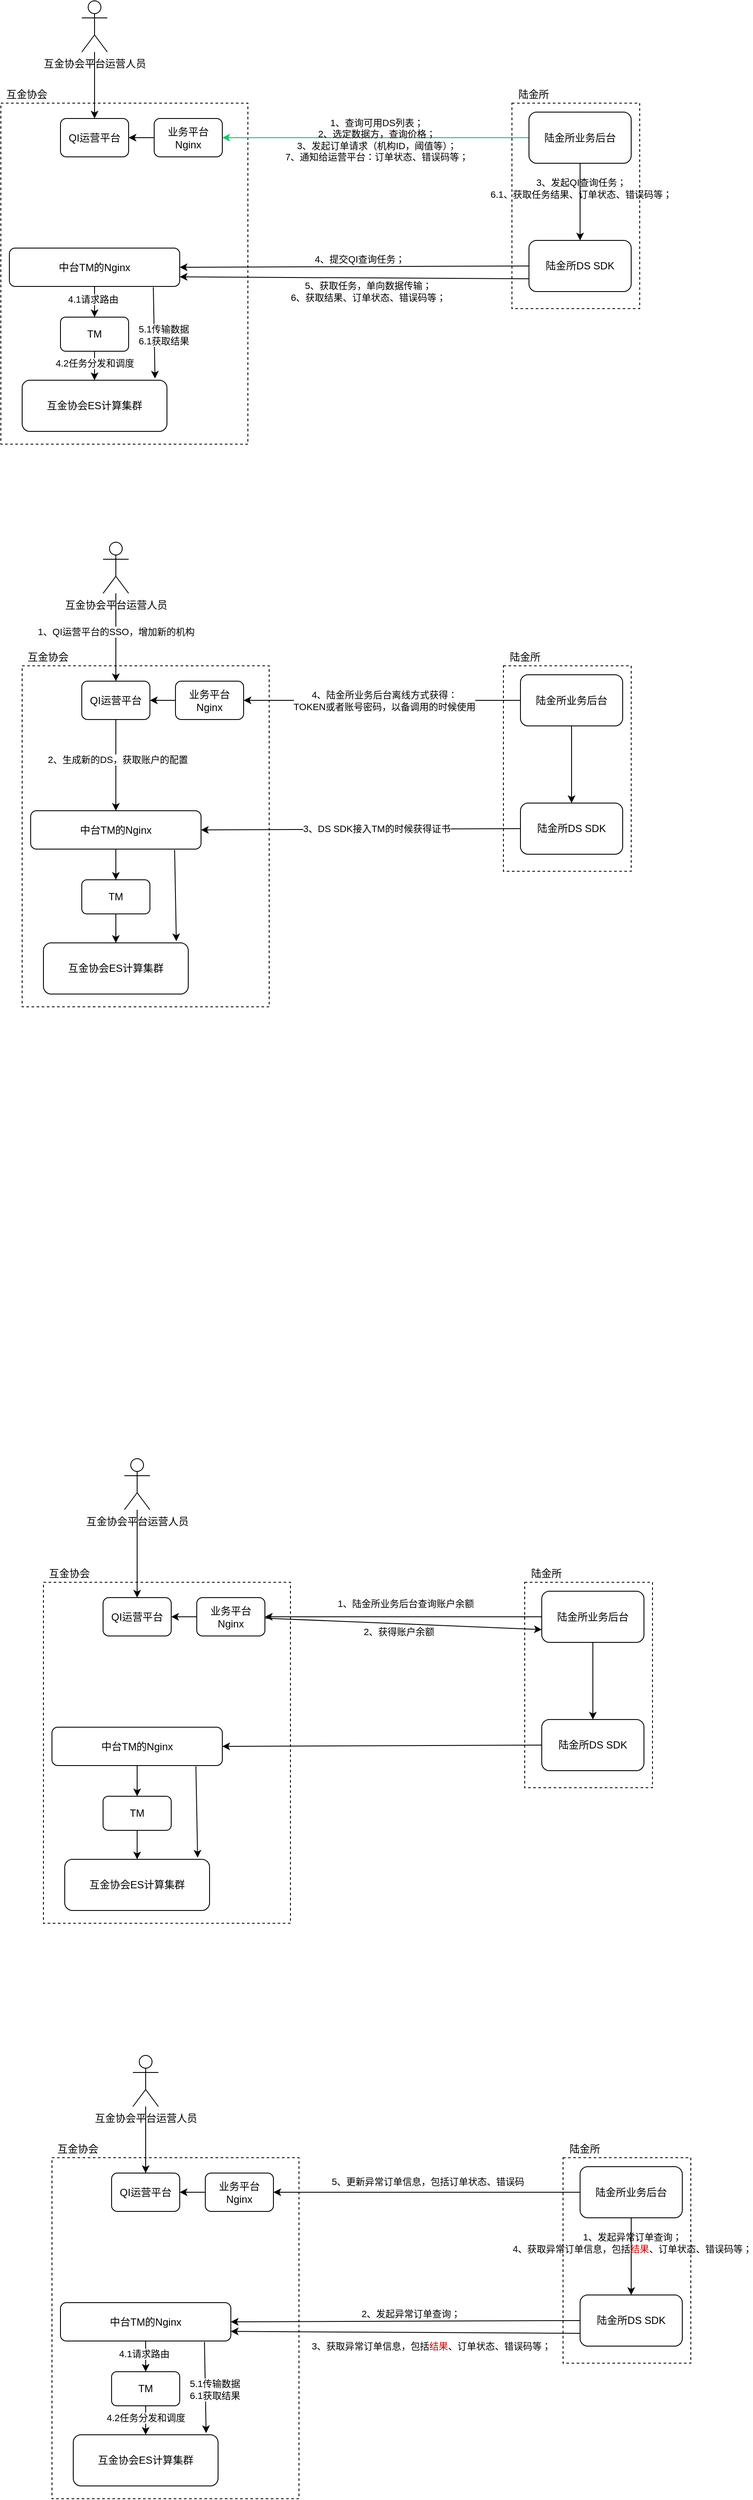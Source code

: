 <mxfile version="14.2.7" type="github">
  <diagram id="n4bqpxJSWs9qwXVAG9Ya" name="Page-1">
    <mxGraphModel dx="1178" dy="706" grid="1" gridSize="10" guides="1" tooltips="1" connect="1" arrows="1" fold="1" page="1" pageScale="1" pageWidth="827" pageHeight="1169" math="0" shadow="0">
      <root>
        <mxCell id="0" />
        <mxCell id="1" parent="0" />
        <mxCell id="Snnj0pEvWsJ41YhR_awT-1" value="" style="rounded=0;whiteSpace=wrap;html=1;dashed=1;strokeWidth=1;shadow=0;glass=0;sketch=0;labelBorderColor=none;" parent="1" vertex="1">
          <mxGeometry x="850" y="460" width="150" height="241" as="geometry" />
        </mxCell>
        <mxCell id="Snnj0pEvWsJ41YhR_awT-2" value="" style="rounded=0;whiteSpace=wrap;html=1;dashed=1;strokeWidth=1;shadow=0;glass=0;sketch=0;labelBorderColor=none;" parent="1" vertex="1">
          <mxGeometry x="250" y="460" width="290" height="400" as="geometry" />
        </mxCell>
        <mxCell id="Snnj0pEvWsJ41YhR_awT-5" value="QI运营平台" style="rounded=1;whiteSpace=wrap;html=1;" parent="1" vertex="1">
          <mxGeometry x="320" y="478" width="80" height="45" as="geometry" />
        </mxCell>
        <mxCell id="Snnj0pEvWsJ41YhR_awT-6" value="" style="edgeStyle=orthogonalEdgeStyle;rounded=0;orthogonalLoop=1;jettySize=auto;html=1;" parent="1" source="Snnj0pEvWsJ41YhR_awT-7" target="Snnj0pEvWsJ41YhR_awT-5" edge="1">
          <mxGeometry relative="1" as="geometry" />
        </mxCell>
        <mxCell id="Snnj0pEvWsJ41YhR_awT-7" value="互金协会平台运营人员" style="shape=umlActor;verticalLabelPosition=bottom;verticalAlign=top;html=1;outlineConnect=0;" parent="1" vertex="1">
          <mxGeometry x="345" y="340" width="30" height="60" as="geometry" />
        </mxCell>
        <mxCell id="Snnj0pEvWsJ41YhR_awT-8" value="互金协会ES计算集群" style="rounded=1;whiteSpace=wrap;html=1;" parent="1" vertex="1">
          <mxGeometry x="275" y="785" width="170" height="60" as="geometry" />
        </mxCell>
        <mxCell id="Snnj0pEvWsJ41YhR_awT-9" value="" style="edgeStyle=orthogonalEdgeStyle;rounded=0;orthogonalLoop=1;jettySize=auto;html=1;" parent="1" source="Snnj0pEvWsJ41YhR_awT-11" target="Snnj0pEvWsJ41YhR_awT-8" edge="1">
          <mxGeometry relative="1" as="geometry" />
        </mxCell>
        <mxCell id="Snnj0pEvWsJ41YhR_awT-10" value="4.2任务分发和调度" style="edgeLabel;html=1;align=center;verticalAlign=middle;resizable=0;points=[];" parent="Snnj0pEvWsJ41YhR_awT-9" vertex="1" connectable="0">
          <mxGeometry x="0.574" y="1" relative="1" as="geometry">
            <mxPoint x="-1" y="-10" as="offset" />
          </mxGeometry>
        </mxCell>
        <mxCell id="Snnj0pEvWsJ41YhR_awT-11" value="TM" style="rounded=1;whiteSpace=wrap;html=1;" parent="1" vertex="1">
          <mxGeometry x="320" y="711" width="80" height="40" as="geometry" />
        </mxCell>
        <mxCell id="Snnj0pEvWsJ41YhR_awT-12" value="陆金所DS SDK" style="rounded=1;whiteSpace=wrap;html=1;" parent="1" vertex="1">
          <mxGeometry x="870" y="621" width="120" height="60" as="geometry" />
        </mxCell>
        <mxCell id="Snnj0pEvWsJ41YhR_awT-13" value="&lt;font color=&quot;#000000&quot;&gt;陆金所&lt;/font&gt;" style="text;html=1;align=center;verticalAlign=middle;resizable=0;points=[];autosize=1;fontColor=#EA6B66;" parent="1" vertex="1">
          <mxGeometry x="850" y="440" width="50" height="20" as="geometry" />
        </mxCell>
        <mxCell id="Snnj0pEvWsJ41YhR_awT-14" value="&lt;font color=&quot;#000000&quot;&gt;互金协会&lt;/font&gt;" style="text;html=1;align=center;verticalAlign=middle;resizable=0;points=[];autosize=1;fontColor=#EA6B66;" parent="1" vertex="1">
          <mxGeometry x="250" y="440" width="60" height="20" as="geometry" />
        </mxCell>
        <mxCell id="Snnj0pEvWsJ41YhR_awT-15" value="" style="edgeStyle=orthogonalEdgeStyle;rounded=0;orthogonalLoop=1;jettySize=auto;html=1;" parent="1" source="Snnj0pEvWsJ41YhR_awT-17" target="Snnj0pEvWsJ41YhR_awT-11" edge="1">
          <mxGeometry relative="1" as="geometry" />
        </mxCell>
        <mxCell id="Snnj0pEvWsJ41YhR_awT-16" value="4.1请求路由" style="edgeLabel;html=1;align=center;verticalAlign=middle;resizable=0;points=[];" parent="Snnj0pEvWsJ41YhR_awT-15" vertex="1" connectable="0">
          <mxGeometry x="0.407" y="-2" relative="1" as="geometry">
            <mxPoint y="-8" as="offset" />
          </mxGeometry>
        </mxCell>
        <mxCell id="Snnj0pEvWsJ41YhR_awT-17" value="中台TM的Nginx" style="rounded=1;whiteSpace=wrap;html=1;" parent="1" vertex="1">
          <mxGeometry x="260" y="630" width="200" height="45" as="geometry" />
        </mxCell>
        <mxCell id="Snnj0pEvWsJ41YhR_awT-18" value="" style="endArrow=classic;html=1;exitX=0;exitY=0.5;exitDx=0;exitDy=0;entryX=1;entryY=0.5;entryDx=0;entryDy=0;" parent="1" source="Snnj0pEvWsJ41YhR_awT-12" target="Snnj0pEvWsJ41YhR_awT-17" edge="1">
          <mxGeometry width="50" height="50" relative="1" as="geometry">
            <mxPoint x="390" y="830" as="sourcePoint" />
            <mxPoint x="440" y="780" as="targetPoint" />
          </mxGeometry>
        </mxCell>
        <mxCell id="Snnj0pEvWsJ41YhR_awT-19" value="4、提交QI查询任务；" style="edgeLabel;html=1;align=center;verticalAlign=middle;resizable=0;points=[];" parent="Snnj0pEvWsJ41YhR_awT-18" vertex="1" connectable="0">
          <mxGeometry x="-0.027" y="-3" relative="1" as="geometry">
            <mxPoint y="-6" as="offset" />
          </mxGeometry>
        </mxCell>
        <mxCell id="Snnj0pEvWsJ41YhR_awT-20" value="" style="endArrow=classic;html=1;exitX=0.845;exitY=1.022;exitDx=0;exitDy=0;exitPerimeter=0;" parent="1" source="Snnj0pEvWsJ41YhR_awT-17" edge="1">
          <mxGeometry width="50" height="50" relative="1" as="geometry">
            <mxPoint x="390" y="810" as="sourcePoint" />
            <mxPoint x="431" y="783" as="targetPoint" />
          </mxGeometry>
        </mxCell>
        <mxCell id="Snnj0pEvWsJ41YhR_awT-21" value="5.1传输数据&lt;br&gt;6.1获取结果" style="edgeLabel;html=1;align=center;verticalAlign=middle;resizable=0;points=[];" parent="Snnj0pEvWsJ41YhR_awT-20" vertex="1" connectable="0">
          <mxGeometry x="0.035" relative="1" as="geometry">
            <mxPoint x="11" as="offset" />
          </mxGeometry>
        </mxCell>
        <mxCell id="Snnj0pEvWsJ41YhR_awT-22" value="" style="endArrow=classic;html=1;entryX=1;entryY=0.75;entryDx=0;entryDy=0;exitX=0;exitY=0.75;exitDx=0;exitDy=0;" parent="1" source="Snnj0pEvWsJ41YhR_awT-12" target="Snnj0pEvWsJ41YhR_awT-17" edge="1">
          <mxGeometry width="50" height="50" relative="1" as="geometry">
            <mxPoint x="390" y="830" as="sourcePoint" />
            <mxPoint x="440" y="780" as="targetPoint" />
          </mxGeometry>
        </mxCell>
        <mxCell id="Snnj0pEvWsJ41YhR_awT-23" value="&lt;div&gt;&lt;span style=&quot;font-size: 11px&quot;&gt;5、获取任务，单向数据传输；&lt;/span&gt;&lt;/div&gt;&lt;div&gt;&lt;span style=&quot;font-size: 11px&quot;&gt;6、获取结果、订单状态、错误码等；&lt;/span&gt;&lt;/div&gt;" style="edgeLabel;html=1;align=center;verticalAlign=middle;resizable=0;points=[];labelBackgroundColor=none;" parent="Snnj0pEvWsJ41YhR_awT-22" vertex="1" connectable="0">
          <mxGeometry x="-0.076" relative="1" as="geometry">
            <mxPoint y="16" as="offset" />
          </mxGeometry>
        </mxCell>
        <mxCell id="Snnj0pEvWsJ41YhR_awT-24" value="业务平台Nginx" style="rounded=1;whiteSpace=wrap;html=1;" parent="1" vertex="1">
          <mxGeometry x="430" y="478" width="80" height="45" as="geometry" />
        </mxCell>
        <mxCell id="Snnj0pEvWsJ41YhR_awT-25" value="" style="endArrow=classic;html=1;exitX=0;exitY=0.5;exitDx=0;exitDy=0;entryX=1;entryY=0.5;entryDx=0;entryDy=0;strokeColor=#00CC66;" parent="1" source="Snnj0pEvWsJ41YhR_awT-30" target="Snnj0pEvWsJ41YhR_awT-24" edge="1">
          <mxGeometry width="50" height="50" relative="1" as="geometry">
            <mxPoint x="390" y="640" as="sourcePoint" />
            <mxPoint x="440" y="590" as="targetPoint" />
          </mxGeometry>
        </mxCell>
        <mxCell id="Snnj0pEvWsJ41YhR_awT-26" value="1、查询可用DS列表；&lt;br&gt;2、选定数据方，查询价格；&lt;br&gt;3、发起订单请求（机构ID，阈值等）；&lt;br&gt;7、通知给运营平台：订单状态、错误码等；" style="edgeLabel;html=1;align=center;verticalAlign=middle;resizable=0;points=[];labelBackgroundColor=none;" parent="Snnj0pEvWsJ41YhR_awT-25" vertex="1" connectable="0">
          <mxGeometry x="0.113" y="2" relative="1" as="geometry">
            <mxPoint x="21" as="offset" />
          </mxGeometry>
        </mxCell>
        <mxCell id="Snnj0pEvWsJ41YhR_awT-27" value="" style="endArrow=classic;html=1;exitX=0;exitY=0.5;exitDx=0;exitDy=0;entryX=1;entryY=0.5;entryDx=0;entryDy=0;" parent="1" source="Snnj0pEvWsJ41YhR_awT-24" target="Snnj0pEvWsJ41YhR_awT-5" edge="1">
          <mxGeometry width="50" height="50" relative="1" as="geometry">
            <mxPoint x="390" y="640" as="sourcePoint" />
            <mxPoint x="440" y="590" as="targetPoint" />
          </mxGeometry>
        </mxCell>
        <mxCell id="Snnj0pEvWsJ41YhR_awT-28" value="" style="edgeStyle=orthogonalEdgeStyle;rounded=0;orthogonalLoop=1;jettySize=auto;html=1;" parent="1" source="Snnj0pEvWsJ41YhR_awT-30" target="Snnj0pEvWsJ41YhR_awT-12" edge="1">
          <mxGeometry relative="1" as="geometry" />
        </mxCell>
        <mxCell id="Snnj0pEvWsJ41YhR_awT-29" value="3、发起QI查询任务；&lt;br&gt;6.1、获取任务结果、订单状态、错误码等；" style="edgeLabel;html=1;align=center;verticalAlign=middle;resizable=0;points=[];labelBackgroundColor=none;" parent="Snnj0pEvWsJ41YhR_awT-28" vertex="1" connectable="0">
          <mxGeometry x="-0.364" y="1" relative="1" as="geometry">
            <mxPoint as="offset" />
          </mxGeometry>
        </mxCell>
        <mxCell id="Snnj0pEvWsJ41YhR_awT-30" value="陆金所业务后台" style="rounded=1;whiteSpace=wrap;html=1;" parent="1" vertex="1">
          <mxGeometry x="870" y="470.5" width="120" height="60" as="geometry" />
        </mxCell>
        <mxCell id="Snnj0pEvWsJ41YhR_awT-31" value="" style="rounded=0;whiteSpace=wrap;html=1;dashed=1;strokeWidth=1;shadow=0;glass=0;sketch=0;labelBorderColor=none;" parent="1" vertex="1">
          <mxGeometry x="840" y="1120" width="150" height="241" as="geometry" />
        </mxCell>
        <mxCell id="Snnj0pEvWsJ41YhR_awT-32" value="" style="rounded=0;whiteSpace=wrap;html=1;dashed=1;strokeWidth=1;shadow=0;glass=0;sketch=0;labelBorderColor=none;" parent="1" vertex="1">
          <mxGeometry x="275" y="1120" width="290" height="400" as="geometry" />
        </mxCell>
        <mxCell id="Snnj0pEvWsJ41YhR_awT-33" value="" style="edgeStyle=orthogonalEdgeStyle;rounded=0;orthogonalLoop=1;jettySize=auto;html=1;" parent="1" source="Snnj0pEvWsJ41YhR_awT-35" target="Snnj0pEvWsJ41YhR_awT-46" edge="1">
          <mxGeometry relative="1" as="geometry" />
        </mxCell>
        <mxCell id="Snnj0pEvWsJ41YhR_awT-34" value="2、生成新的DS，获取账户的配置" style="edgeLabel;html=1;align=center;verticalAlign=middle;resizable=0;points=[];" parent="Snnj0pEvWsJ41YhR_awT-33" vertex="1" connectable="0">
          <mxGeometry x="-0.121" y="2" relative="1" as="geometry">
            <mxPoint as="offset" />
          </mxGeometry>
        </mxCell>
        <mxCell id="Snnj0pEvWsJ41YhR_awT-35" value="QI运营平台" style="rounded=1;whiteSpace=wrap;html=1;" parent="1" vertex="1">
          <mxGeometry x="345" y="1138" width="80" height="45" as="geometry" />
        </mxCell>
        <mxCell id="Snnj0pEvWsJ41YhR_awT-36" value="" style="edgeStyle=orthogonalEdgeStyle;rounded=0;orthogonalLoop=1;jettySize=auto;html=1;" parent="1" source="Snnj0pEvWsJ41YhR_awT-38" target="Snnj0pEvWsJ41YhR_awT-35" edge="1">
          <mxGeometry relative="1" as="geometry" />
        </mxCell>
        <mxCell id="Snnj0pEvWsJ41YhR_awT-37" value="1、QI运营平台的SSO，增加新的机构" style="edgeLabel;html=1;align=center;verticalAlign=middle;resizable=0;points=[];" parent="Snnj0pEvWsJ41YhR_awT-36" vertex="1" connectable="0">
          <mxGeometry x="0.103" relative="1" as="geometry">
            <mxPoint y="-12" as="offset" />
          </mxGeometry>
        </mxCell>
        <mxCell id="Snnj0pEvWsJ41YhR_awT-38" value="互金协会平台运营人员" style="shape=umlActor;verticalLabelPosition=bottom;verticalAlign=top;html=1;outlineConnect=0;" parent="1" vertex="1">
          <mxGeometry x="370" y="975" width="30" height="60" as="geometry" />
        </mxCell>
        <mxCell id="Snnj0pEvWsJ41YhR_awT-39" value="互金协会ES计算集群" style="rounded=1;whiteSpace=wrap;html=1;" parent="1" vertex="1">
          <mxGeometry x="300" y="1445" width="170" height="60" as="geometry" />
        </mxCell>
        <mxCell id="Snnj0pEvWsJ41YhR_awT-40" value="" style="edgeStyle=orthogonalEdgeStyle;rounded=0;orthogonalLoop=1;jettySize=auto;html=1;" parent="1" source="Snnj0pEvWsJ41YhR_awT-41" target="Snnj0pEvWsJ41YhR_awT-39" edge="1">
          <mxGeometry relative="1" as="geometry" />
        </mxCell>
        <mxCell id="Snnj0pEvWsJ41YhR_awT-41" value="TM" style="rounded=1;whiteSpace=wrap;html=1;" parent="1" vertex="1">
          <mxGeometry x="345" y="1371" width="80" height="40" as="geometry" />
        </mxCell>
        <mxCell id="Snnj0pEvWsJ41YhR_awT-42" value="陆金所DS SDK" style="rounded=1;whiteSpace=wrap;html=1;" parent="1" vertex="1">
          <mxGeometry x="860" y="1281" width="120" height="60" as="geometry" />
        </mxCell>
        <mxCell id="Snnj0pEvWsJ41YhR_awT-43" value="&lt;font color=&quot;#000000&quot;&gt;陆金所&lt;/font&gt;" style="text;html=1;align=center;verticalAlign=middle;resizable=0;points=[];autosize=1;fontColor=#EA6B66;" parent="1" vertex="1">
          <mxGeometry x="840" y="1100" width="50" height="20" as="geometry" />
        </mxCell>
        <mxCell id="Snnj0pEvWsJ41YhR_awT-44" value="&lt;font color=&quot;#000000&quot;&gt;互金协会&lt;/font&gt;" style="text;html=1;align=center;verticalAlign=middle;resizable=0;points=[];autosize=1;fontColor=#EA6B66;" parent="1" vertex="1">
          <mxGeometry x="275" y="1100" width="60" height="20" as="geometry" />
        </mxCell>
        <mxCell id="Snnj0pEvWsJ41YhR_awT-45" value="" style="edgeStyle=orthogonalEdgeStyle;rounded=0;orthogonalLoop=1;jettySize=auto;html=1;" parent="1" source="Snnj0pEvWsJ41YhR_awT-46" target="Snnj0pEvWsJ41YhR_awT-41" edge="1">
          <mxGeometry relative="1" as="geometry" />
        </mxCell>
        <mxCell id="Snnj0pEvWsJ41YhR_awT-46" value="中台TM的Nginx" style="rounded=1;whiteSpace=wrap;html=1;" parent="1" vertex="1">
          <mxGeometry x="285" y="1290" width="200" height="45" as="geometry" />
        </mxCell>
        <mxCell id="Snnj0pEvWsJ41YhR_awT-47" value="" style="endArrow=classic;html=1;exitX=0;exitY=0.5;exitDx=0;exitDy=0;entryX=1;entryY=0.5;entryDx=0;entryDy=0;" parent="1" source="Snnj0pEvWsJ41YhR_awT-42" target="Snnj0pEvWsJ41YhR_awT-46" edge="1">
          <mxGeometry width="50" height="50" relative="1" as="geometry">
            <mxPoint x="415" y="1490" as="sourcePoint" />
            <mxPoint x="465" y="1440" as="targetPoint" />
          </mxGeometry>
        </mxCell>
        <mxCell id="Snnj0pEvWsJ41YhR_awT-48" value="3、DS SDK接入TM的时候获得证书" style="edgeLabel;html=1;align=center;verticalAlign=middle;resizable=0;points=[];" parent="Snnj0pEvWsJ41YhR_awT-47" vertex="1" connectable="0">
          <mxGeometry x="0.145" y="1" relative="1" as="geometry">
            <mxPoint x="44.99" y="-1.86" as="offset" />
          </mxGeometry>
        </mxCell>
        <mxCell id="Snnj0pEvWsJ41YhR_awT-49" value="" style="endArrow=classic;html=1;exitX=0.845;exitY=1.022;exitDx=0;exitDy=0;exitPerimeter=0;" parent="1" source="Snnj0pEvWsJ41YhR_awT-46" edge="1">
          <mxGeometry width="50" height="50" relative="1" as="geometry">
            <mxPoint x="415" y="1470" as="sourcePoint" />
            <mxPoint x="456" y="1443" as="targetPoint" />
          </mxGeometry>
        </mxCell>
        <mxCell id="Snnj0pEvWsJ41YhR_awT-50" value="业务平台Nginx" style="rounded=1;whiteSpace=wrap;html=1;" parent="1" vertex="1">
          <mxGeometry x="455" y="1138" width="80" height="45" as="geometry" />
        </mxCell>
        <mxCell id="Snnj0pEvWsJ41YhR_awT-51" value="" style="endArrow=classic;html=1;exitX=0;exitY=0.5;exitDx=0;exitDy=0;entryX=1;entryY=0.5;entryDx=0;entryDy=0;" parent="1" source="Snnj0pEvWsJ41YhR_awT-50" target="Snnj0pEvWsJ41YhR_awT-35" edge="1">
          <mxGeometry width="50" height="50" relative="1" as="geometry">
            <mxPoint x="415" y="1300" as="sourcePoint" />
            <mxPoint x="465" y="1250" as="targetPoint" />
          </mxGeometry>
        </mxCell>
        <mxCell id="Snnj0pEvWsJ41YhR_awT-52" value="" style="edgeStyle=orthogonalEdgeStyle;rounded=0;orthogonalLoop=1;jettySize=auto;html=1;" parent="1" source="Snnj0pEvWsJ41YhR_awT-53" target="Snnj0pEvWsJ41YhR_awT-42" edge="1">
          <mxGeometry relative="1" as="geometry" />
        </mxCell>
        <mxCell id="Snnj0pEvWsJ41YhR_awT-53" value="陆金所业务后台" style="rounded=1;whiteSpace=wrap;html=1;" parent="1" vertex="1">
          <mxGeometry x="860" y="1130.5" width="120" height="60" as="geometry" />
        </mxCell>
        <mxCell id="Snnj0pEvWsJ41YhR_awT-54" value="" style="endArrow=classic;html=1;exitX=0;exitY=0.5;exitDx=0;exitDy=0;entryX=1;entryY=0.5;entryDx=0;entryDy=0;" parent="1" source="Snnj0pEvWsJ41YhR_awT-53" target="Snnj0pEvWsJ41YhR_awT-50" edge="1">
          <mxGeometry width="50" height="50" relative="1" as="geometry">
            <mxPoint x="710" y="1250" as="sourcePoint" />
            <mxPoint x="760" y="1200" as="targetPoint" />
          </mxGeometry>
        </mxCell>
        <mxCell id="Snnj0pEvWsJ41YhR_awT-55" value="4、陆金所业务后台离线方式获得：&lt;br&gt;TOKEN或者账号密码，以备调用的时候使用" style="edgeLabel;html=1;align=center;verticalAlign=middle;resizable=0;points=[];" parent="Snnj0pEvWsJ41YhR_awT-54" vertex="1" connectable="0">
          <mxGeometry x="0.077" y="-1" relative="1" as="geometry">
            <mxPoint x="15" y="1" as="offset" />
          </mxGeometry>
        </mxCell>
        <mxCell id="Snnj0pEvWsJ41YhR_awT-56" value="" style="rounded=0;whiteSpace=wrap;html=1;dashed=1;strokeWidth=1;shadow=0;glass=0;sketch=0;labelBorderColor=none;" parent="1" vertex="1">
          <mxGeometry x="865" y="2195" width="150" height="241" as="geometry" />
        </mxCell>
        <mxCell id="Snnj0pEvWsJ41YhR_awT-57" value="" style="rounded=0;whiteSpace=wrap;html=1;dashed=1;strokeWidth=1;shadow=0;glass=0;sketch=0;labelBorderColor=none;" parent="1" vertex="1">
          <mxGeometry x="300" y="2195" width="290" height="400" as="geometry" />
        </mxCell>
        <mxCell id="Snnj0pEvWsJ41YhR_awT-59" value="QI运营平台" style="rounded=1;whiteSpace=wrap;html=1;" parent="1" vertex="1">
          <mxGeometry x="370" y="2213" width="80" height="45" as="geometry" />
        </mxCell>
        <mxCell id="Snnj0pEvWsJ41YhR_awT-60" value="" style="edgeStyle=orthogonalEdgeStyle;rounded=0;orthogonalLoop=1;jettySize=auto;html=1;" parent="1" source="Snnj0pEvWsJ41YhR_awT-61" target="Snnj0pEvWsJ41YhR_awT-59" edge="1">
          <mxGeometry relative="1" as="geometry" />
        </mxCell>
        <mxCell id="Snnj0pEvWsJ41YhR_awT-61" value="互金协会平台运营人员" style="shape=umlActor;verticalLabelPosition=bottom;verticalAlign=top;html=1;outlineConnect=0;" parent="1" vertex="1">
          <mxGeometry x="395" y="2050" width="30" height="60" as="geometry" />
        </mxCell>
        <mxCell id="Snnj0pEvWsJ41YhR_awT-62" value="互金协会ES计算集群" style="rounded=1;whiteSpace=wrap;html=1;" parent="1" vertex="1">
          <mxGeometry x="325" y="2520" width="170" height="60" as="geometry" />
        </mxCell>
        <mxCell id="Snnj0pEvWsJ41YhR_awT-63" value="" style="edgeStyle=orthogonalEdgeStyle;rounded=0;orthogonalLoop=1;jettySize=auto;html=1;" parent="1" source="Snnj0pEvWsJ41YhR_awT-64" target="Snnj0pEvWsJ41YhR_awT-62" edge="1">
          <mxGeometry relative="1" as="geometry" />
        </mxCell>
        <mxCell id="Snnj0pEvWsJ41YhR_awT-64" value="TM" style="rounded=1;whiteSpace=wrap;html=1;" parent="1" vertex="1">
          <mxGeometry x="370" y="2446" width="80" height="40" as="geometry" />
        </mxCell>
        <mxCell id="Snnj0pEvWsJ41YhR_awT-65" value="陆金所DS SDK" style="rounded=1;whiteSpace=wrap;html=1;" parent="1" vertex="1">
          <mxGeometry x="885" y="2356" width="120" height="60" as="geometry" />
        </mxCell>
        <mxCell id="Snnj0pEvWsJ41YhR_awT-66" value="&lt;font color=&quot;#000000&quot;&gt;陆金所&lt;/font&gt;" style="text;html=1;align=center;verticalAlign=middle;resizable=0;points=[];autosize=1;fontColor=#EA6B66;" parent="1" vertex="1">
          <mxGeometry x="865" y="2175" width="50" height="20" as="geometry" />
        </mxCell>
        <mxCell id="Snnj0pEvWsJ41YhR_awT-67" value="&lt;font color=&quot;#000000&quot;&gt;互金协会&lt;/font&gt;" style="text;html=1;align=center;verticalAlign=middle;resizable=0;points=[];autosize=1;fontColor=#EA6B66;" parent="1" vertex="1">
          <mxGeometry x="300" y="2175" width="60" height="20" as="geometry" />
        </mxCell>
        <mxCell id="Snnj0pEvWsJ41YhR_awT-68" value="" style="edgeStyle=orthogonalEdgeStyle;rounded=0;orthogonalLoop=1;jettySize=auto;html=1;" parent="1" source="Snnj0pEvWsJ41YhR_awT-69" target="Snnj0pEvWsJ41YhR_awT-64" edge="1">
          <mxGeometry relative="1" as="geometry" />
        </mxCell>
        <mxCell id="Snnj0pEvWsJ41YhR_awT-69" value="中台TM的Nginx" style="rounded=1;whiteSpace=wrap;html=1;" parent="1" vertex="1">
          <mxGeometry x="310" y="2365" width="200" height="45" as="geometry" />
        </mxCell>
        <mxCell id="Snnj0pEvWsJ41YhR_awT-70" value="" style="endArrow=classic;html=1;exitX=0;exitY=0.5;exitDx=0;exitDy=0;entryX=1;entryY=0.5;entryDx=0;entryDy=0;" parent="1" source="Snnj0pEvWsJ41YhR_awT-65" target="Snnj0pEvWsJ41YhR_awT-69" edge="1">
          <mxGeometry width="50" height="50" relative="1" as="geometry">
            <mxPoint x="440" y="2565" as="sourcePoint" />
            <mxPoint x="490" y="2515" as="targetPoint" />
          </mxGeometry>
        </mxCell>
        <mxCell id="Snnj0pEvWsJ41YhR_awT-71" value="" style="endArrow=classic;html=1;exitX=0.845;exitY=1.022;exitDx=0;exitDy=0;exitPerimeter=0;" parent="1" source="Snnj0pEvWsJ41YhR_awT-69" edge="1">
          <mxGeometry width="50" height="50" relative="1" as="geometry">
            <mxPoint x="440" y="2545" as="sourcePoint" />
            <mxPoint x="481" y="2518" as="targetPoint" />
          </mxGeometry>
        </mxCell>
        <mxCell id="Snnj0pEvWsJ41YhR_awT-72" value="业务平台Nginx" style="rounded=1;whiteSpace=wrap;html=1;" parent="1" vertex="1">
          <mxGeometry x="480" y="2213" width="80" height="45" as="geometry" />
        </mxCell>
        <mxCell id="Snnj0pEvWsJ41YhR_awT-73" value="" style="endArrow=classic;html=1;exitX=0;exitY=0.5;exitDx=0;exitDy=0;entryX=1;entryY=0.5;entryDx=0;entryDy=0;" parent="1" source="Snnj0pEvWsJ41YhR_awT-72" target="Snnj0pEvWsJ41YhR_awT-59" edge="1">
          <mxGeometry width="50" height="50" relative="1" as="geometry">
            <mxPoint x="440" y="2375" as="sourcePoint" />
            <mxPoint x="490" y="2325" as="targetPoint" />
          </mxGeometry>
        </mxCell>
        <mxCell id="Snnj0pEvWsJ41YhR_awT-74" value="" style="edgeStyle=orthogonalEdgeStyle;rounded=0;orthogonalLoop=1;jettySize=auto;html=1;" parent="1" source="Snnj0pEvWsJ41YhR_awT-75" target="Snnj0pEvWsJ41YhR_awT-65" edge="1">
          <mxGeometry relative="1" as="geometry" />
        </mxCell>
        <mxCell id="Snnj0pEvWsJ41YhR_awT-75" value="陆金所业务后台" style="rounded=1;whiteSpace=wrap;html=1;" parent="1" vertex="1">
          <mxGeometry x="885" y="2205.5" width="120" height="60" as="geometry" />
        </mxCell>
        <mxCell id="Snnj0pEvWsJ41YhR_awT-76" value="" style="endArrow=classic;html=1;exitX=0;exitY=0.5;exitDx=0;exitDy=0;entryX=1;entryY=0.5;entryDx=0;entryDy=0;" parent="1" source="Snnj0pEvWsJ41YhR_awT-75" target="Snnj0pEvWsJ41YhR_awT-72" edge="1">
          <mxGeometry width="50" height="50" relative="1" as="geometry">
            <mxPoint x="735" y="2325" as="sourcePoint" />
            <mxPoint x="785" y="2275" as="targetPoint" />
          </mxGeometry>
        </mxCell>
        <mxCell id="Snnj0pEvWsJ41YhR_awT-77" value="1、陆金所业务后台查询账户余额" style="edgeLabel;html=1;align=center;verticalAlign=middle;resizable=0;points=[];" parent="Snnj0pEvWsJ41YhR_awT-76" vertex="1" connectable="0">
          <mxGeometry x="0.077" y="-1" relative="1" as="geometry">
            <mxPoint x="15" y="-14.5" as="offset" />
          </mxGeometry>
        </mxCell>
        <mxCell id="Snnj0pEvWsJ41YhR_awT-78" value="" style="endArrow=classic;html=1;entryX=0;entryY=0.75;entryDx=0;entryDy=0;" parent="1" source="Snnj0pEvWsJ41YhR_awT-72" target="Snnj0pEvWsJ41YhR_awT-75" edge="1">
          <mxGeometry width="50" height="50" relative="1" as="geometry">
            <mxPoint x="710" y="2420" as="sourcePoint" />
            <mxPoint x="760" y="2370" as="targetPoint" />
          </mxGeometry>
        </mxCell>
        <mxCell id="Snnj0pEvWsJ41YhR_awT-79" value="2、获得账户余额" style="edgeLabel;html=1;align=center;verticalAlign=middle;resizable=0;points=[];" parent="Snnj0pEvWsJ41YhR_awT-78" vertex="1" connectable="0">
          <mxGeometry x="-0.034" y="1" relative="1" as="geometry">
            <mxPoint y="10.44" as="offset" />
          </mxGeometry>
        </mxCell>
        <mxCell id="6r078hkE9o605oC8stK7-1" value="" style="rounded=0;whiteSpace=wrap;html=1;dashed=1;strokeWidth=1;shadow=0;glass=0;sketch=0;labelBorderColor=none;" vertex="1" parent="1">
          <mxGeometry x="910" y="2870" width="150" height="241" as="geometry" />
        </mxCell>
        <mxCell id="6r078hkE9o605oC8stK7-2" value="" style="rounded=0;whiteSpace=wrap;html=1;dashed=1;strokeWidth=1;shadow=0;glass=0;sketch=0;labelBorderColor=none;" vertex="1" parent="1">
          <mxGeometry x="310" y="2870" width="290" height="400" as="geometry" />
        </mxCell>
        <mxCell id="6r078hkE9o605oC8stK7-3" value="QI运营平台" style="rounded=1;whiteSpace=wrap;html=1;" vertex="1" parent="1">
          <mxGeometry x="380" y="2888" width="80" height="45" as="geometry" />
        </mxCell>
        <mxCell id="6r078hkE9o605oC8stK7-4" value="" style="edgeStyle=orthogonalEdgeStyle;rounded=0;orthogonalLoop=1;jettySize=auto;html=1;" edge="1" parent="1" source="6r078hkE9o605oC8stK7-5" target="6r078hkE9o605oC8stK7-3">
          <mxGeometry relative="1" as="geometry" />
        </mxCell>
        <mxCell id="6r078hkE9o605oC8stK7-5" value="互金协会平台运营人员" style="shape=umlActor;verticalLabelPosition=bottom;verticalAlign=top;html=1;outlineConnect=0;" vertex="1" parent="1">
          <mxGeometry x="405" y="2750" width="30" height="60" as="geometry" />
        </mxCell>
        <mxCell id="6r078hkE9o605oC8stK7-6" value="互金协会ES计算集群" style="rounded=1;whiteSpace=wrap;html=1;" vertex="1" parent="1">
          <mxGeometry x="335" y="3195" width="170" height="60" as="geometry" />
        </mxCell>
        <mxCell id="6r078hkE9o605oC8stK7-7" value="" style="edgeStyle=orthogonalEdgeStyle;rounded=0;orthogonalLoop=1;jettySize=auto;html=1;" edge="1" parent="1" source="6r078hkE9o605oC8stK7-9" target="6r078hkE9o605oC8stK7-6">
          <mxGeometry relative="1" as="geometry" />
        </mxCell>
        <mxCell id="6r078hkE9o605oC8stK7-8" value="4.2任务分发和调度" style="edgeLabel;html=1;align=center;verticalAlign=middle;resizable=0;points=[];" vertex="1" connectable="0" parent="6r078hkE9o605oC8stK7-7">
          <mxGeometry x="0.574" y="1" relative="1" as="geometry">
            <mxPoint x="-1" y="-10" as="offset" />
          </mxGeometry>
        </mxCell>
        <mxCell id="6r078hkE9o605oC8stK7-9" value="TM" style="rounded=1;whiteSpace=wrap;html=1;" vertex="1" parent="1">
          <mxGeometry x="380" y="3121" width="80" height="40" as="geometry" />
        </mxCell>
        <mxCell id="6r078hkE9o605oC8stK7-10" value="陆金所DS SDK" style="rounded=1;whiteSpace=wrap;html=1;" vertex="1" parent="1">
          <mxGeometry x="930" y="3031" width="120" height="60" as="geometry" />
        </mxCell>
        <mxCell id="6r078hkE9o605oC8stK7-11" value="&lt;font color=&quot;#000000&quot;&gt;陆金所&lt;/font&gt;" style="text;html=1;align=center;verticalAlign=middle;resizable=0;points=[];autosize=1;fontColor=#EA6B66;" vertex="1" parent="1">
          <mxGeometry x="910" y="2850" width="50" height="20" as="geometry" />
        </mxCell>
        <mxCell id="6r078hkE9o605oC8stK7-12" value="&lt;font color=&quot;#000000&quot;&gt;互金协会&lt;/font&gt;" style="text;html=1;align=center;verticalAlign=middle;resizable=0;points=[];autosize=1;fontColor=#EA6B66;" vertex="1" parent="1">
          <mxGeometry x="310" y="2850" width="60" height="20" as="geometry" />
        </mxCell>
        <mxCell id="6r078hkE9o605oC8stK7-13" value="" style="edgeStyle=orthogonalEdgeStyle;rounded=0;orthogonalLoop=1;jettySize=auto;html=1;" edge="1" parent="1" source="6r078hkE9o605oC8stK7-15" target="6r078hkE9o605oC8stK7-9">
          <mxGeometry relative="1" as="geometry" />
        </mxCell>
        <mxCell id="6r078hkE9o605oC8stK7-14" value="4.1请求路由" style="edgeLabel;html=1;align=center;verticalAlign=middle;resizable=0;points=[];" vertex="1" connectable="0" parent="6r078hkE9o605oC8stK7-13">
          <mxGeometry x="0.407" y="-2" relative="1" as="geometry">
            <mxPoint y="-8" as="offset" />
          </mxGeometry>
        </mxCell>
        <mxCell id="6r078hkE9o605oC8stK7-15" value="中台TM的Nginx" style="rounded=1;whiteSpace=wrap;html=1;" vertex="1" parent="1">
          <mxGeometry x="320" y="3040" width="200" height="45" as="geometry" />
        </mxCell>
        <mxCell id="6r078hkE9o605oC8stK7-16" value="" style="endArrow=classic;html=1;exitX=0;exitY=0.5;exitDx=0;exitDy=0;entryX=1;entryY=0.5;entryDx=0;entryDy=0;" edge="1" parent="1" source="6r078hkE9o605oC8stK7-10" target="6r078hkE9o605oC8stK7-15">
          <mxGeometry width="50" height="50" relative="1" as="geometry">
            <mxPoint x="450" y="3240" as="sourcePoint" />
            <mxPoint x="500" y="3190" as="targetPoint" />
          </mxGeometry>
        </mxCell>
        <mxCell id="6r078hkE9o605oC8stK7-17" value="2、发起异常订单查询；" style="edgeLabel;html=1;align=center;verticalAlign=middle;resizable=0;points=[];" vertex="1" connectable="0" parent="6r078hkE9o605oC8stK7-16">
          <mxGeometry x="-0.027" y="-3" relative="1" as="geometry">
            <mxPoint y="-6" as="offset" />
          </mxGeometry>
        </mxCell>
        <mxCell id="6r078hkE9o605oC8stK7-18" value="" style="endArrow=classic;html=1;exitX=0.845;exitY=1.022;exitDx=0;exitDy=0;exitPerimeter=0;" edge="1" parent="1" source="6r078hkE9o605oC8stK7-15">
          <mxGeometry width="50" height="50" relative="1" as="geometry">
            <mxPoint x="450" y="3220" as="sourcePoint" />
            <mxPoint x="491" y="3193" as="targetPoint" />
          </mxGeometry>
        </mxCell>
        <mxCell id="6r078hkE9o605oC8stK7-19" value="5.1传输数据&lt;br&gt;6.1获取结果" style="edgeLabel;html=1;align=center;verticalAlign=middle;resizable=0;points=[];" vertex="1" connectable="0" parent="6r078hkE9o605oC8stK7-18">
          <mxGeometry x="0.035" relative="1" as="geometry">
            <mxPoint x="11" as="offset" />
          </mxGeometry>
        </mxCell>
        <mxCell id="6r078hkE9o605oC8stK7-20" value="" style="endArrow=classic;html=1;entryX=1;entryY=0.75;entryDx=0;entryDy=0;exitX=0;exitY=0.75;exitDx=0;exitDy=0;" edge="1" parent="1" source="6r078hkE9o605oC8stK7-10" target="6r078hkE9o605oC8stK7-15">
          <mxGeometry width="50" height="50" relative="1" as="geometry">
            <mxPoint x="450" y="3240" as="sourcePoint" />
            <mxPoint x="500" y="3190" as="targetPoint" />
          </mxGeometry>
        </mxCell>
        <mxCell id="6r078hkE9o605oC8stK7-21" value="&lt;div&gt;&lt;span style=&quot;font-size: 11px&quot;&gt;3、&lt;/span&gt;获取异常订单信息，包括&lt;font color=&quot;#cc0000&quot;&gt;结果&lt;/font&gt;、订单状态、错误码等；&lt;/div&gt;" style="edgeLabel;html=1;align=center;verticalAlign=middle;resizable=0;points=[];labelBackgroundColor=none;" vertex="1" connectable="0" parent="6r078hkE9o605oC8stK7-20">
          <mxGeometry x="-0.076" relative="1" as="geometry">
            <mxPoint x="14" y="16" as="offset" />
          </mxGeometry>
        </mxCell>
        <mxCell id="6r078hkE9o605oC8stK7-22" value="业务平台Nginx" style="rounded=1;whiteSpace=wrap;html=1;" vertex="1" parent="1">
          <mxGeometry x="490" y="2888" width="80" height="45" as="geometry" />
        </mxCell>
        <mxCell id="6r078hkE9o605oC8stK7-23" value="" style="endArrow=classic;html=1;exitX=0;exitY=0.5;exitDx=0;exitDy=0;entryX=1;entryY=0.5;entryDx=0;entryDy=0;" edge="1" parent="1" source="6r078hkE9o605oC8stK7-28" target="6r078hkE9o605oC8stK7-22">
          <mxGeometry width="50" height="50" relative="1" as="geometry">
            <mxPoint x="450" y="3050" as="sourcePoint" />
            <mxPoint x="500" y="3000" as="targetPoint" />
          </mxGeometry>
        </mxCell>
        <mxCell id="6r078hkE9o605oC8stK7-24" value="5、更新异常订单信息，包括订单状态、错误码" style="edgeLabel;html=1;align=center;verticalAlign=middle;resizable=0;points=[];labelBackgroundColor=none;" vertex="1" connectable="0" parent="6r078hkE9o605oC8stK7-23">
          <mxGeometry x="0.113" y="2" relative="1" as="geometry">
            <mxPoint x="21" y="-15" as="offset" />
          </mxGeometry>
        </mxCell>
        <mxCell id="6r078hkE9o605oC8stK7-25" value="" style="endArrow=classic;html=1;exitX=0;exitY=0.5;exitDx=0;exitDy=0;entryX=1;entryY=0.5;entryDx=0;entryDy=0;" edge="1" parent="1" source="6r078hkE9o605oC8stK7-22" target="6r078hkE9o605oC8stK7-3">
          <mxGeometry width="50" height="50" relative="1" as="geometry">
            <mxPoint x="450" y="3050" as="sourcePoint" />
            <mxPoint x="500" y="3000" as="targetPoint" />
          </mxGeometry>
        </mxCell>
        <mxCell id="6r078hkE9o605oC8stK7-26" value="" style="edgeStyle=orthogonalEdgeStyle;rounded=0;orthogonalLoop=1;jettySize=auto;html=1;" edge="1" parent="1" source="6r078hkE9o605oC8stK7-28" target="6r078hkE9o605oC8stK7-10">
          <mxGeometry relative="1" as="geometry" />
        </mxCell>
        <mxCell id="6r078hkE9o605oC8stK7-27" value="1、发起异常订单查询；&lt;br&gt;4、获取异常订单信息，包括&lt;font color=&quot;#cc0000&quot;&gt;结果&lt;/font&gt;、订单状态、错误码等；" style="edgeLabel;html=1;align=center;verticalAlign=middle;resizable=0;points=[];labelBackgroundColor=none;" vertex="1" connectable="0" parent="6r078hkE9o605oC8stK7-26">
          <mxGeometry x="-0.364" y="1" relative="1" as="geometry">
            <mxPoint as="offset" />
          </mxGeometry>
        </mxCell>
        <mxCell id="6r078hkE9o605oC8stK7-28" value="陆金所业务后台" style="rounded=1;whiteSpace=wrap;html=1;" vertex="1" parent="1">
          <mxGeometry x="930" y="2880.5" width="120" height="60" as="geometry" />
        </mxCell>
      </root>
    </mxGraphModel>
  </diagram>
</mxfile>
